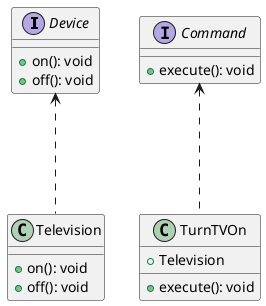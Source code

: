 @startuml

Interface Device {
    + on(): void
    + off(): void
}
Interface Command {
    + execute(): void
}

Class Television {
    + on(): void
    + off(): void
}

Class TurnTVOn {
    + Television
    + execute(): void
}

Device <... Television
Command <... TurnTVOn

@enduml